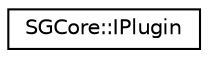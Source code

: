 digraph "Graphical Class Hierarchy"
{
 // LATEX_PDF_SIZE
  edge [fontname="Helvetica",fontsize="10",labelfontname="Helvetica",labelfontsize="10"];
  node [fontname="Helvetica",fontsize="10",shape=record];
  rankdir="LR";
  Node0 [label="SGCore::IPlugin",height=0.2,width=0.4,color="black", fillcolor="white", style="filled",URL="$structSGCore_1_1IPlugin.html",tooltip=" "];
}
